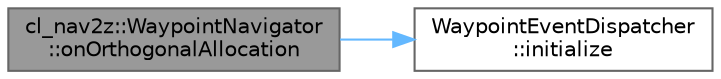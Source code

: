 digraph "cl_nav2z::WaypointNavigator::onOrthogonalAllocation"
{
 // LATEX_PDF_SIZE
  bgcolor="transparent";
  edge [fontname=Helvetica,fontsize=10,labelfontname=Helvetica,labelfontsize=10];
  node [fontname=Helvetica,fontsize=10,shape=box,height=0.2,width=0.4];
  rankdir="LR";
  Node1 [label="cl_nav2z::WaypointNavigator\l::onOrthogonalAllocation",height=0.2,width=0.4,color="gray40", fillcolor="grey60", style="filled", fontcolor="black",tooltip=" "];
  Node1 -> Node2 [color="steelblue1",style="solid"];
  Node2 [label="WaypointEventDispatcher\l::initialize",height=0.2,width=0.4,color="grey40", fillcolor="white", style="filled",URL="$classWaypointEventDispatcher.html#a8683cce5ab05de1de322a1ad0e17adef",tooltip=" "];
}
